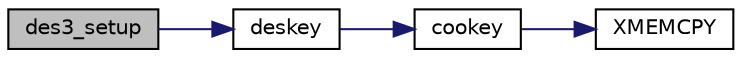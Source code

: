 digraph "des3_setup"
{
 // LATEX_PDF_SIZE
  edge [fontname="Helvetica",fontsize="10",labelfontname="Helvetica",labelfontsize="10"];
  node [fontname="Helvetica",fontsize="10",shape=record];
  rankdir="LR";
  Node20 [label="des3_setup",height=0.2,width=0.4,color="black", fillcolor="grey75", style="filled", fontcolor="black",tooltip="Initialize the 3LTC_DES-EDE block cipher."];
  Node20 -> Node21 [color="midnightblue",fontsize="10",style="solid",fontname="Helvetica"];
  Node21 [label="deskey",height=0.2,width=0.4,color="black", fillcolor="white", style="filled",URL="$des_8c.html#a318fa41e408b0ac2ff7cbd4cc1b88f46",tooltip=" "];
  Node21 -> Node22 [color="midnightblue",fontsize="10",style="solid",fontname="Helvetica"];
  Node22 [label="cookey",height=0.2,width=0.4,color="black", fillcolor="white", style="filled",URL="$des_8c.html#a48f9d9ac142cef1ed08a54502cb8c5f7",tooltip=" "];
  Node22 -> Node23 [color="midnightblue",fontsize="10",style="solid",fontname="Helvetica"];
  Node23 [label="XMEMCPY",height=0.2,width=0.4,color="black", fillcolor="white", style="filled",URL="$tomcrypt__cfg_8h.html#a7691dd48d60d5fc6daf2fa7ec4c55e12",tooltip=" "];
}
